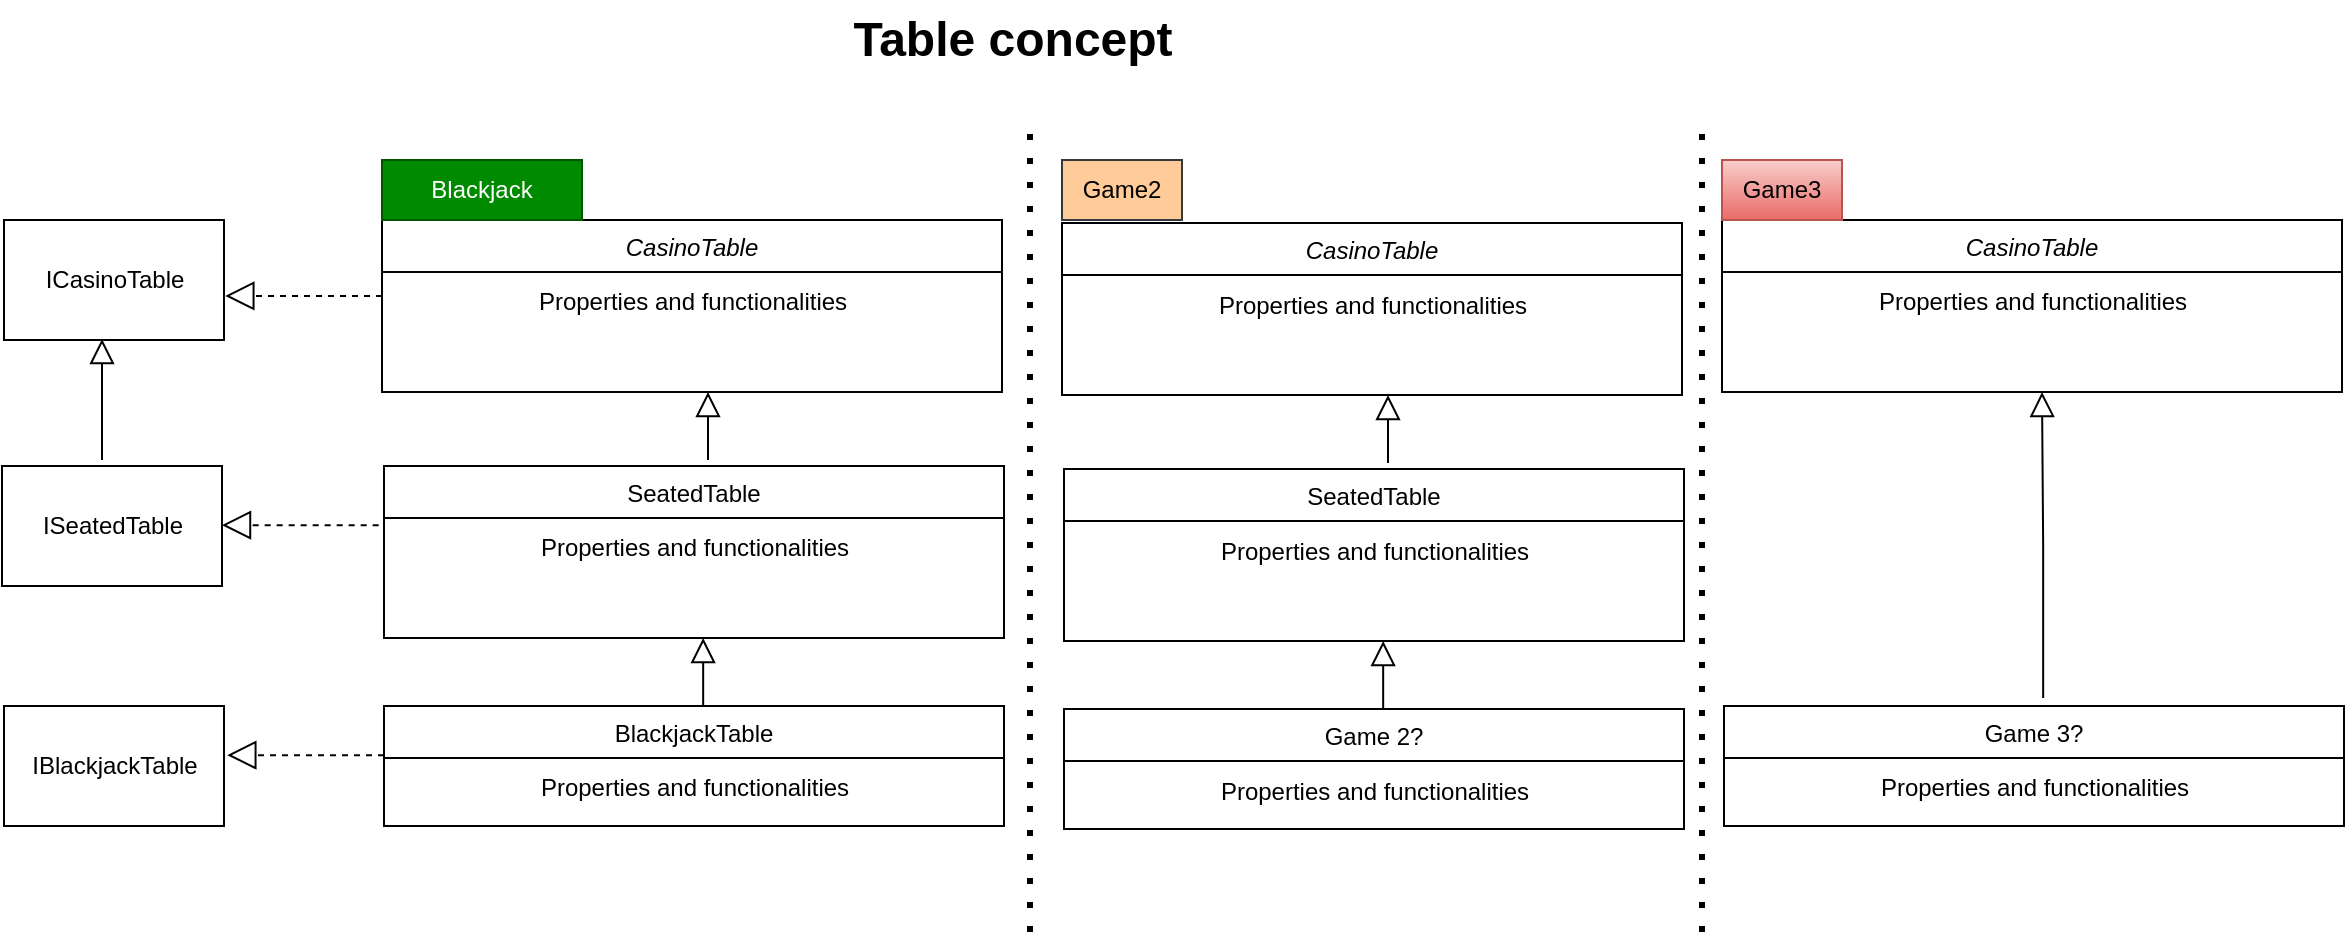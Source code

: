 <mxfile version="20.8.5" type="device"><diagram id="C5RBs43oDa-KdzZeNtuy" name="Page-1"><mxGraphModel dx="1687" dy="878" grid="1" gridSize="10" guides="1" tooltips="1" connect="1" arrows="1" fold="1" page="1" pageScale="1" pageWidth="827" pageHeight="1169" math="0" shadow="0"><root><mxCell id="WIyWlLk6GJQsqaUBKTNV-0"/><mxCell id="WIyWlLk6GJQsqaUBKTNV-1" parent="WIyWlLk6GJQsqaUBKTNV-0"/><mxCell id="zkfFHV4jXpPFQw0GAbJ--0" value="CasinoTable" style="swimlane;fontStyle=2;align=center;verticalAlign=top;childLayout=stackLayout;horizontal=1;startSize=26;horizontalStack=0;resizeParent=1;resizeLast=0;collapsible=1;marginBottom=0;rounded=0;shadow=0;strokeWidth=1;" parent="WIyWlLk6GJQsqaUBKTNV-1" vertex="1"><mxGeometry x="220" y="120" width="310" height="86" as="geometry"><mxRectangle x="230" y="140" width="160" height="26" as="alternateBounds"/></mxGeometry></mxCell><mxCell id="tCSZMRBxvKWgeKwCt03v-33" value="Properties and functionalities" style="text;html=1;align=center;verticalAlign=middle;resizable=0;points=[];autosize=1;strokeColor=none;fillColor=none;" vertex="1" parent="zkfFHV4jXpPFQw0GAbJ--0"><mxGeometry y="26" width="310" height="30" as="geometry"/></mxCell><mxCell id="zkfFHV4jXpPFQw0GAbJ--6" value="SeatedTable" style="swimlane;fontStyle=0;align=center;verticalAlign=top;childLayout=stackLayout;horizontal=1;startSize=26;horizontalStack=0;resizeParent=1;resizeLast=0;collapsible=1;marginBottom=0;rounded=0;shadow=0;strokeWidth=1;" parent="WIyWlLk6GJQsqaUBKTNV-1" vertex="1"><mxGeometry x="221" y="243" width="310" height="86" as="geometry"><mxRectangle x="130" y="380" width="160" height="26" as="alternateBounds"/></mxGeometry></mxCell><mxCell id="tCSZMRBxvKWgeKwCt03v-36" value="Properties and functionalities" style="text;html=1;align=center;verticalAlign=middle;resizable=0;points=[];autosize=1;strokeColor=none;fillColor=none;" vertex="1" parent="zkfFHV4jXpPFQw0GAbJ--6"><mxGeometry y="26" width="310" height="30" as="geometry"/></mxCell><mxCell id="zkfFHV4jXpPFQw0GAbJ--12" value="" style="endArrow=block;endSize=10;endFill=0;shadow=0;strokeWidth=1;rounded=0;edgeStyle=elbowEdgeStyle;elbow=vertical;" parent="WIyWlLk6GJQsqaUBKTNV-1" edge="1"><mxGeometry width="160" relative="1" as="geometry"><mxPoint x="383" y="240" as="sourcePoint"/><mxPoint x="383" y="206" as="targetPoint"/></mxGeometry></mxCell><mxCell id="tCSZMRBxvKWgeKwCt03v-1" value="BlackjackTable" style="swimlane;fontStyle=0;align=center;verticalAlign=top;childLayout=stackLayout;horizontal=1;startSize=26;horizontalStack=0;resizeParent=1;resizeLast=0;collapsible=1;marginBottom=0;rounded=0;shadow=0;strokeWidth=1;" vertex="1" parent="WIyWlLk6GJQsqaUBKTNV-1"><mxGeometry x="221" y="363" width="310" height="60" as="geometry"><mxRectangle x="130" y="380" width="160" height="26" as="alternateBounds"/></mxGeometry></mxCell><mxCell id="tCSZMRBxvKWgeKwCt03v-37" value="Properties and functionalities" style="text;html=1;align=center;verticalAlign=middle;resizable=0;points=[];autosize=1;strokeColor=none;fillColor=none;" vertex="1" parent="tCSZMRBxvKWgeKwCt03v-1"><mxGeometry y="26" width="310" height="30" as="geometry"/></mxCell><mxCell id="tCSZMRBxvKWgeKwCt03v-5" value="ICasinoTable" style="html=1;" vertex="1" parent="WIyWlLk6GJQsqaUBKTNV-1"><mxGeometry x="31" y="120" width="110" height="60" as="geometry"/></mxCell><mxCell id="tCSZMRBxvKWgeKwCt03v-6" value="ISeatedTable" style="html=1;" vertex="1" parent="WIyWlLk6GJQsqaUBKTNV-1"><mxGeometry x="30" y="243" width="110" height="60" as="geometry"/></mxCell><mxCell id="tCSZMRBxvKWgeKwCt03v-7" value="IBlackjackTable" style="html=1;" vertex="1" parent="WIyWlLk6GJQsqaUBKTNV-1"><mxGeometry x="31" y="363" width="110" height="60" as="geometry"/></mxCell><mxCell id="tCSZMRBxvKWgeKwCt03v-11" value="" style="endArrow=block;dashed=1;endFill=0;endSize=12;html=1;rounded=0;entryX=1.006;entryY=0.633;entryDx=0;entryDy=0;entryPerimeter=0;" edge="1" parent="WIyWlLk6GJQsqaUBKTNV-1" target="tCSZMRBxvKWgeKwCt03v-5"><mxGeometry width="160" relative="1" as="geometry"><mxPoint x="220" y="158" as="sourcePoint"/><mxPoint x="300" y="70" as="targetPoint"/></mxGeometry></mxCell><mxCell id="tCSZMRBxvKWgeKwCt03v-12" value="" style="endArrow=block;dashed=1;endFill=0;endSize=12;html=1;rounded=0;entryX=1.006;entryY=0.633;entryDx=0;entryDy=0;entryPerimeter=0;" edge="1" parent="WIyWlLk6GJQsqaUBKTNV-1"><mxGeometry width="160" relative="1" as="geometry"><mxPoint x="218.34" y="272.6" as="sourcePoint"/><mxPoint x="140.0" y="272.58" as="targetPoint"/></mxGeometry></mxCell><mxCell id="tCSZMRBxvKWgeKwCt03v-13" value="" style="endArrow=block;dashed=1;endFill=0;endSize=12;html=1;rounded=0;entryX=1.006;entryY=0.633;entryDx=0;entryDy=0;entryPerimeter=0;" edge="1" parent="WIyWlLk6GJQsqaUBKTNV-1"><mxGeometry width="160" relative="1" as="geometry"><mxPoint x="221.0" y="387.6" as="sourcePoint"/><mxPoint x="142.66" y="387.58" as="targetPoint"/></mxGeometry></mxCell><mxCell id="tCSZMRBxvKWgeKwCt03v-14" value="Table concept" style="text;strokeColor=none;fillColor=none;html=1;fontSize=24;fontStyle=1;verticalAlign=middle;align=center;" vertex="1" parent="WIyWlLk6GJQsqaUBKTNV-1"><mxGeometry x="360" y="10" width="350" height="40" as="geometry"/></mxCell><mxCell id="tCSZMRBxvKWgeKwCt03v-42" value="" style="endArrow=block;endSize=10;endFill=0;shadow=0;strokeWidth=1;rounded=0;edgeStyle=elbowEdgeStyle;elbow=vertical;" edge="1" parent="WIyWlLk6GJQsqaUBKTNV-1"><mxGeometry width="160" relative="1" as="geometry"><mxPoint x="380.58" y="363.0" as="sourcePoint"/><mxPoint x="380.58" y="329" as="targetPoint"/></mxGeometry></mxCell><mxCell id="tCSZMRBxvKWgeKwCt03v-44" value="CasinoTable" style="swimlane;fontStyle=2;align=center;verticalAlign=top;childLayout=stackLayout;horizontal=1;startSize=26;horizontalStack=0;resizeParent=1;resizeLast=0;collapsible=1;marginBottom=0;rounded=0;shadow=0;strokeWidth=1;" vertex="1" parent="WIyWlLk6GJQsqaUBKTNV-1"><mxGeometry x="560" y="121.5" width="310" height="86" as="geometry"><mxRectangle x="230" y="140" width="160" height="26" as="alternateBounds"/></mxGeometry></mxCell><mxCell id="tCSZMRBxvKWgeKwCt03v-45" value="Properties and functionalities" style="text;html=1;align=center;verticalAlign=middle;resizable=0;points=[];autosize=1;strokeColor=none;fillColor=none;" vertex="1" parent="tCSZMRBxvKWgeKwCt03v-44"><mxGeometry y="26" width="310" height="30" as="geometry"/></mxCell><mxCell id="tCSZMRBxvKWgeKwCt03v-46" value="SeatedTable" style="swimlane;fontStyle=0;align=center;verticalAlign=top;childLayout=stackLayout;horizontal=1;startSize=26;horizontalStack=0;resizeParent=1;resizeLast=0;collapsible=1;marginBottom=0;rounded=0;shadow=0;strokeWidth=1;" vertex="1" parent="WIyWlLk6GJQsqaUBKTNV-1"><mxGeometry x="561" y="244.5" width="310" height="86" as="geometry"><mxRectangle x="130" y="380" width="160" height="26" as="alternateBounds"/></mxGeometry></mxCell><mxCell id="tCSZMRBxvKWgeKwCt03v-47" value="Properties and functionalities" style="text;html=1;align=center;verticalAlign=middle;resizable=0;points=[];autosize=1;strokeColor=none;fillColor=none;" vertex="1" parent="tCSZMRBxvKWgeKwCt03v-46"><mxGeometry y="26" width="310" height="30" as="geometry"/></mxCell><mxCell id="tCSZMRBxvKWgeKwCt03v-48" value="" style="endArrow=block;endSize=10;endFill=0;shadow=0;strokeWidth=1;rounded=0;edgeStyle=elbowEdgeStyle;elbow=vertical;" edge="1" parent="WIyWlLk6GJQsqaUBKTNV-1"><mxGeometry width="160" relative="1" as="geometry"><mxPoint x="723" y="241.5" as="sourcePoint"/><mxPoint x="723" y="207.5" as="targetPoint"/></mxGeometry></mxCell><mxCell id="tCSZMRBxvKWgeKwCt03v-49" value="Game 2?" style="swimlane;fontStyle=0;align=center;verticalAlign=top;childLayout=stackLayout;horizontal=1;startSize=26;horizontalStack=0;resizeParent=1;resizeLast=0;collapsible=1;marginBottom=0;rounded=0;shadow=0;strokeWidth=1;" vertex="1" parent="WIyWlLk6GJQsqaUBKTNV-1"><mxGeometry x="561" y="364.5" width="310" height="60" as="geometry"><mxRectangle x="130" y="380" width="160" height="26" as="alternateBounds"/></mxGeometry></mxCell><mxCell id="tCSZMRBxvKWgeKwCt03v-50" value="Properties and functionalities" style="text;html=1;align=center;verticalAlign=middle;resizable=0;points=[];autosize=1;strokeColor=none;fillColor=none;" vertex="1" parent="tCSZMRBxvKWgeKwCt03v-49"><mxGeometry y="26" width="310" height="30" as="geometry"/></mxCell><mxCell id="tCSZMRBxvKWgeKwCt03v-51" value="" style="endArrow=block;endSize=10;endFill=0;shadow=0;strokeWidth=1;rounded=0;edgeStyle=elbowEdgeStyle;elbow=vertical;" edge="1" parent="WIyWlLk6GJQsqaUBKTNV-1"><mxGeometry width="160" relative="1" as="geometry"><mxPoint x="720.58" y="364.5" as="sourcePoint"/><mxPoint x="720.58" y="330.5" as="targetPoint"/></mxGeometry></mxCell><mxCell id="tCSZMRBxvKWgeKwCt03v-52" value="CasinoTable" style="swimlane;fontStyle=2;align=center;verticalAlign=top;childLayout=stackLayout;horizontal=1;startSize=26;horizontalStack=0;resizeParent=1;resizeLast=0;collapsible=1;marginBottom=0;rounded=0;shadow=0;strokeWidth=1;" vertex="1" parent="WIyWlLk6GJQsqaUBKTNV-1"><mxGeometry x="890" y="120" width="310" height="86" as="geometry"><mxRectangle x="230" y="140" width="160" height="26" as="alternateBounds"/></mxGeometry></mxCell><mxCell id="tCSZMRBxvKWgeKwCt03v-53" value="Properties and functionalities" style="text;html=1;align=center;verticalAlign=middle;resizable=0;points=[];autosize=1;strokeColor=none;fillColor=none;" vertex="1" parent="tCSZMRBxvKWgeKwCt03v-52"><mxGeometry y="26" width="310" height="30" as="geometry"/></mxCell><mxCell id="tCSZMRBxvKWgeKwCt03v-57" value="Game 3?" style="swimlane;fontStyle=0;align=center;verticalAlign=top;childLayout=stackLayout;horizontal=1;startSize=26;horizontalStack=0;resizeParent=1;resizeLast=0;collapsible=1;marginBottom=0;rounded=0;shadow=0;strokeWidth=1;" vertex="1" parent="WIyWlLk6GJQsqaUBKTNV-1"><mxGeometry x="891" y="363" width="310" height="60" as="geometry"><mxRectangle x="130" y="380" width="160" height="26" as="alternateBounds"/></mxGeometry></mxCell><mxCell id="tCSZMRBxvKWgeKwCt03v-58" value="Properties and functionalities" style="text;html=1;align=center;verticalAlign=middle;resizable=0;points=[];autosize=1;strokeColor=none;fillColor=none;" vertex="1" parent="tCSZMRBxvKWgeKwCt03v-57"><mxGeometry y="26" width="310" height="30" as="geometry"/></mxCell><mxCell id="tCSZMRBxvKWgeKwCt03v-59" value="" style="endArrow=block;endSize=10;endFill=0;shadow=0;strokeWidth=1;rounded=0;edgeStyle=elbowEdgeStyle;elbow=vertical;" edge="1" parent="WIyWlLk6GJQsqaUBKTNV-1"><mxGeometry width="160" relative="1" as="geometry"><mxPoint x="1050.58" y="359.0" as="sourcePoint"/><mxPoint x="1050" y="206" as="targetPoint"/></mxGeometry></mxCell><mxCell id="tCSZMRBxvKWgeKwCt03v-65" value="Blackjack" style="text;html=1;strokeColor=#005700;fillColor=#008a00;align=center;verticalAlign=middle;whiteSpace=wrap;rounded=0;fontColor=#ffffff;" vertex="1" parent="WIyWlLk6GJQsqaUBKTNV-1"><mxGeometry x="220" y="90" width="100" height="30" as="geometry"/></mxCell><mxCell id="tCSZMRBxvKWgeKwCt03v-67" value="Game2" style="text;html=1;strokeColor=#36393d;fillColor=#ffcc99;align=center;verticalAlign=middle;whiteSpace=wrap;rounded=0;" vertex="1" parent="WIyWlLk6GJQsqaUBKTNV-1"><mxGeometry x="560" y="90" width="60" height="30" as="geometry"/></mxCell><mxCell id="tCSZMRBxvKWgeKwCt03v-68" value="Game3" style="text;html=1;strokeColor=#b85450;fillColor=#f8cecc;align=center;verticalAlign=middle;whiteSpace=wrap;rounded=0;gradientColor=#ea6b66;" vertex="1" parent="WIyWlLk6GJQsqaUBKTNV-1"><mxGeometry x="890" y="90" width="60" height="30" as="geometry"/></mxCell><mxCell id="tCSZMRBxvKWgeKwCt03v-69" value="" style="endArrow=none;dashed=1;html=1;dashPattern=1 3;strokeWidth=3;rounded=0;" edge="1" parent="WIyWlLk6GJQsqaUBKTNV-1"><mxGeometry width="50" height="50" relative="1" as="geometry"><mxPoint x="544" y="476" as="sourcePoint"/><mxPoint x="544" y="76" as="targetPoint"/></mxGeometry></mxCell><mxCell id="tCSZMRBxvKWgeKwCt03v-70" value="" style="endArrow=none;dashed=1;html=1;dashPattern=1 3;strokeWidth=3;rounded=0;" edge="1" parent="WIyWlLk6GJQsqaUBKTNV-1"><mxGeometry width="50" height="50" relative="1" as="geometry"><mxPoint x="880" y="476" as="sourcePoint"/><mxPoint x="880" y="76" as="targetPoint"/></mxGeometry></mxCell><mxCell id="tCSZMRBxvKWgeKwCt03v-74" value="" style="endArrow=block;endSize=10;endFill=0;shadow=0;strokeWidth=1;rounded=0;edgeStyle=elbowEdgeStyle;elbow=vertical;" edge="1" parent="WIyWlLk6GJQsqaUBKTNV-1"><mxGeometry width="160" relative="1" as="geometry"><mxPoint x="80" y="240" as="sourcePoint"/><mxPoint x="80" y="179.5" as="targetPoint"/></mxGeometry></mxCell></root></mxGraphModel></diagram></mxfile>